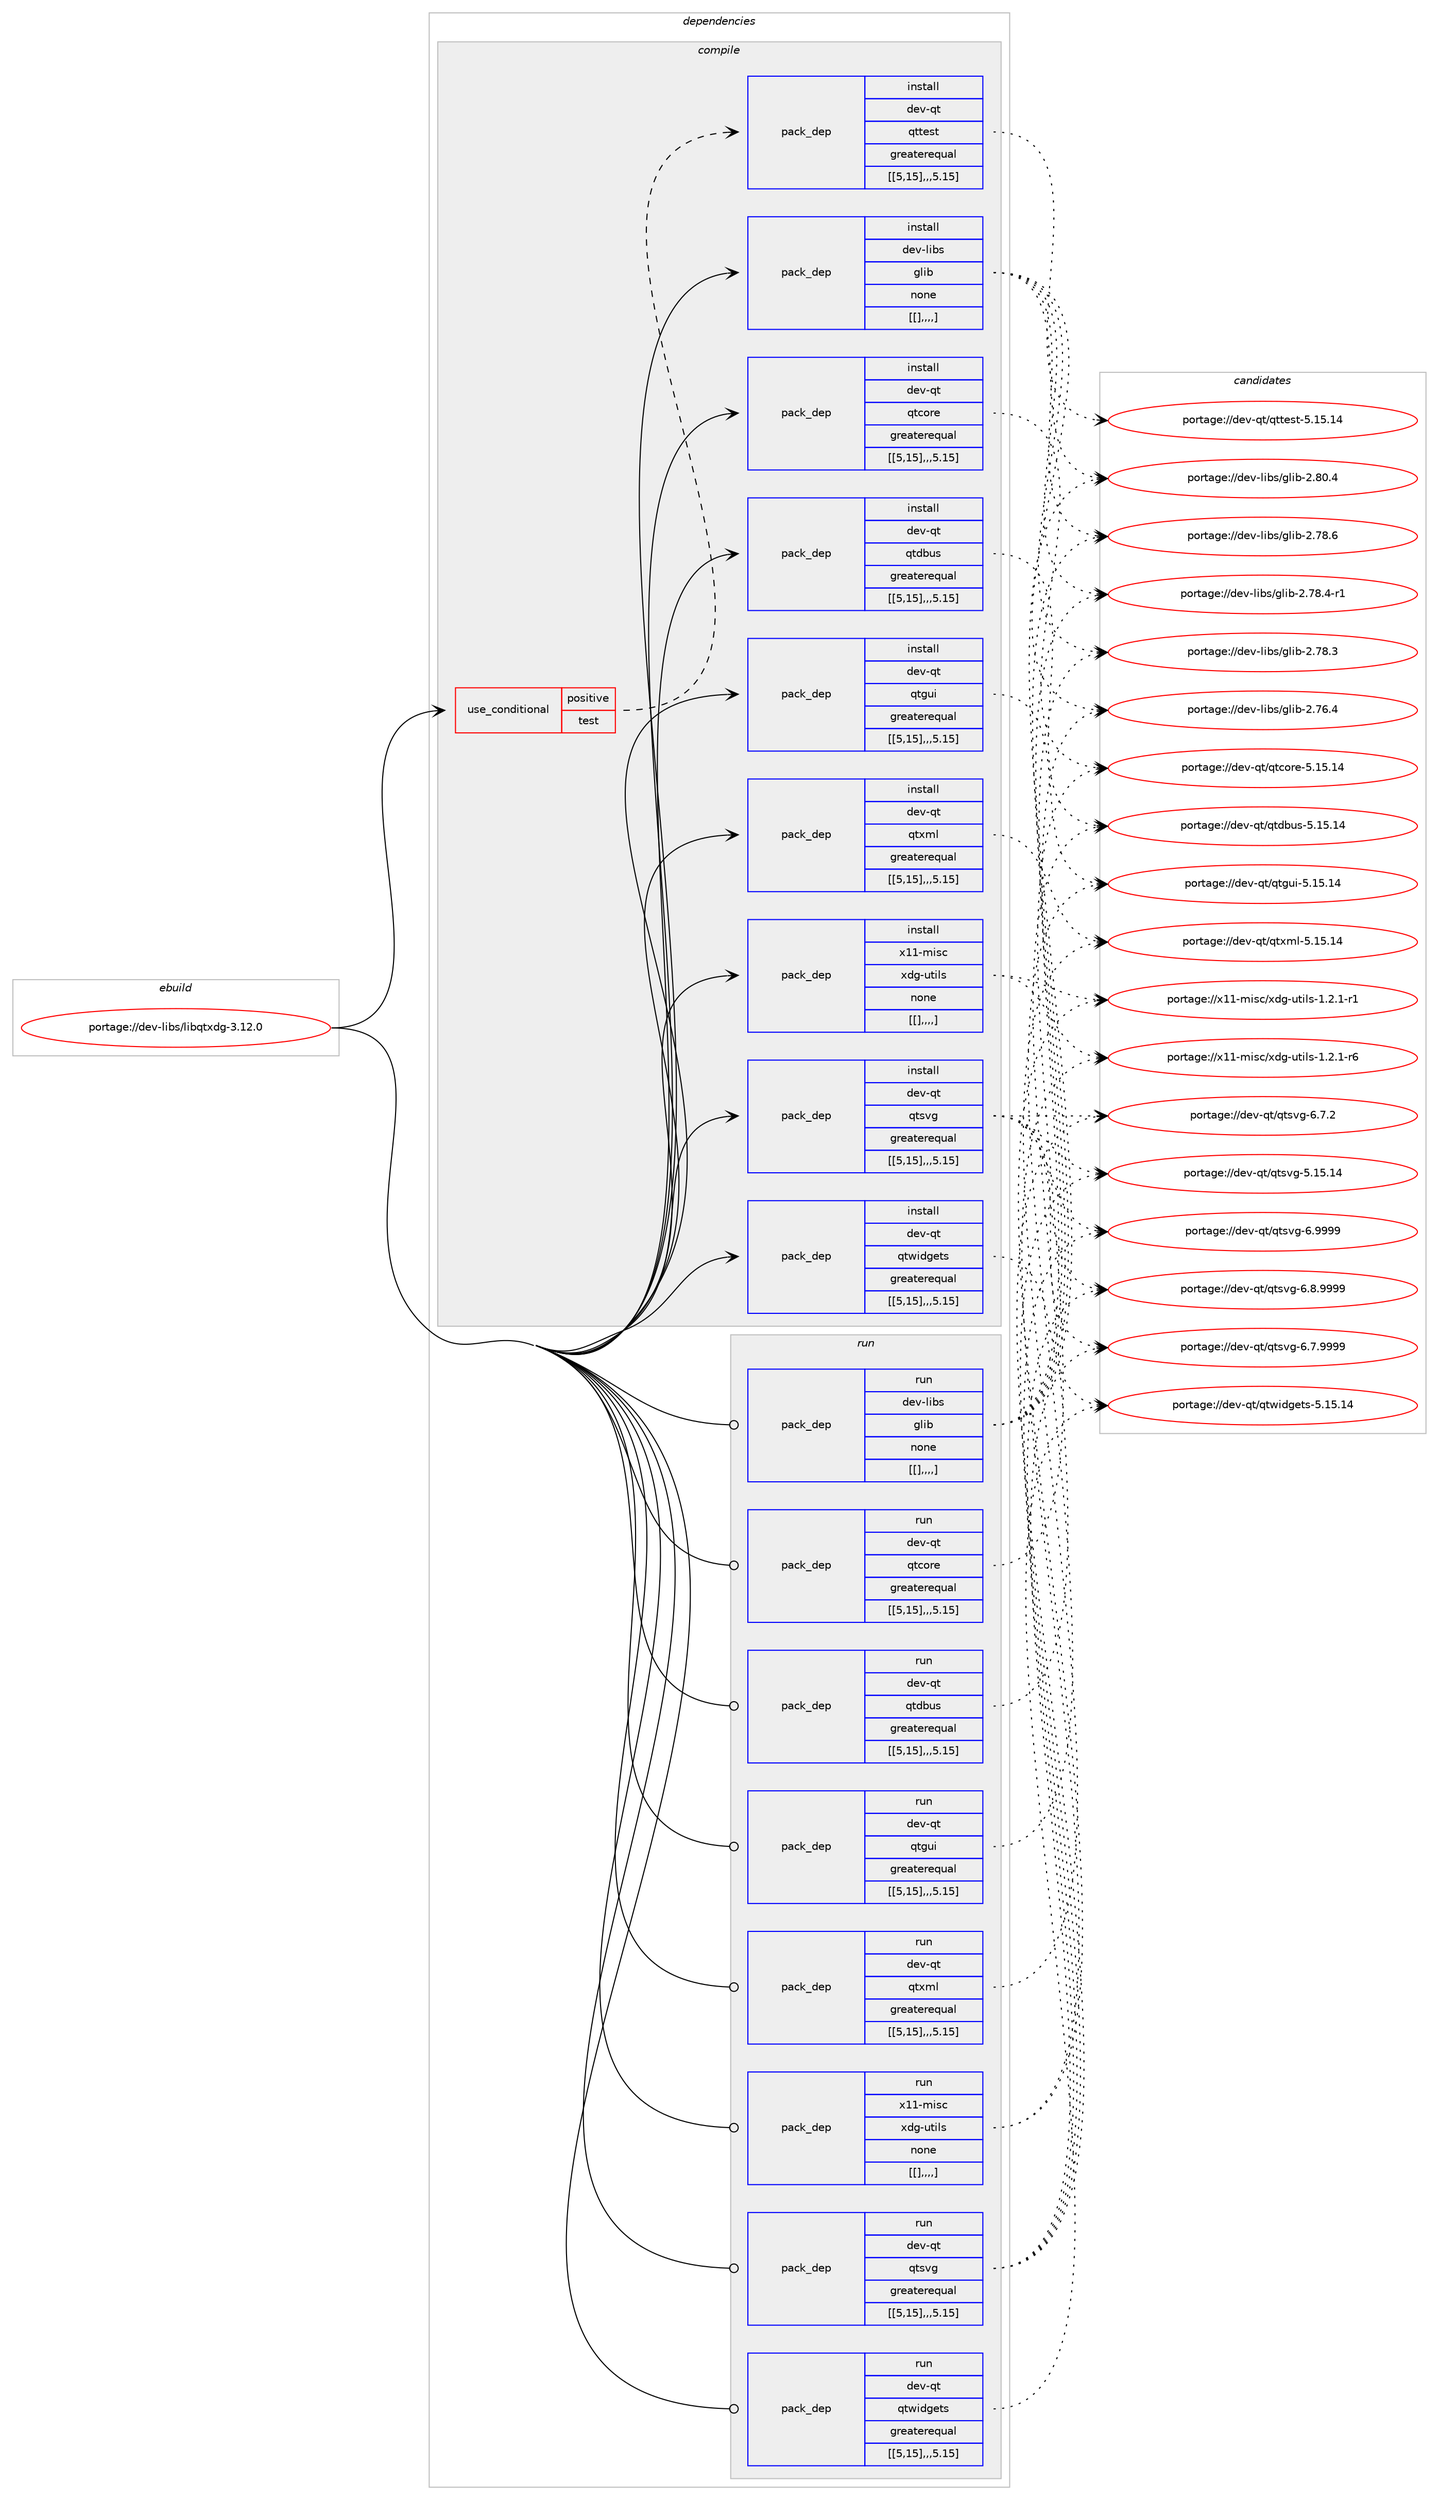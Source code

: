 digraph prolog {

# *************
# Graph options
# *************

newrank=true;
concentrate=true;
compound=true;
graph [rankdir=LR,fontname=Helvetica,fontsize=10,ranksep=1.5];#, ranksep=2.5, nodesep=0.2];
edge  [arrowhead=vee];
node  [fontname=Helvetica,fontsize=10];

# **********
# The ebuild
# **********

subgraph cluster_leftcol {
color=gray;
label=<<i>ebuild</i>>;
id [label="portage://dev-libs/libqtxdg-3.12.0", color=red, width=4, href="../dev-libs/libqtxdg-3.12.0.svg"];
}

# ****************
# The dependencies
# ****************

subgraph cluster_midcol {
color=gray;
label=<<i>dependencies</i>>;
subgraph cluster_compile {
fillcolor="#eeeeee";
style=filled;
label=<<i>compile</i>>;
subgraph cond28003 {
dependency112300 [label=<<TABLE BORDER="0" CELLBORDER="1" CELLSPACING="0" CELLPADDING="4"><TR><TD ROWSPAN="3" CELLPADDING="10">use_conditional</TD></TR><TR><TD>positive</TD></TR><TR><TD>test</TD></TR></TABLE>>, shape=none, color=red];
subgraph pack83137 {
dependency112301 [label=<<TABLE BORDER="0" CELLBORDER="1" CELLSPACING="0" CELLPADDING="4" WIDTH="220"><TR><TD ROWSPAN="6" CELLPADDING="30">pack_dep</TD></TR><TR><TD WIDTH="110">install</TD></TR><TR><TD>dev-qt</TD></TR><TR><TD>qttest</TD></TR><TR><TD>greaterequal</TD></TR><TR><TD>[[5,15],,,5.15]</TD></TR></TABLE>>, shape=none, color=blue];
}
dependency112300:e -> dependency112301:w [weight=20,style="dashed",arrowhead="vee"];
}
id:e -> dependency112300:w [weight=20,style="solid",arrowhead="vee"];
subgraph pack83138 {
dependency112302 [label=<<TABLE BORDER="0" CELLBORDER="1" CELLSPACING="0" CELLPADDING="4" WIDTH="220"><TR><TD ROWSPAN="6" CELLPADDING="30">pack_dep</TD></TR><TR><TD WIDTH="110">install</TD></TR><TR><TD>dev-libs</TD></TR><TR><TD>glib</TD></TR><TR><TD>none</TD></TR><TR><TD>[[],,,,]</TD></TR></TABLE>>, shape=none, color=blue];
}
id:e -> dependency112302:w [weight=20,style="solid",arrowhead="vee"];
subgraph pack83139 {
dependency112303 [label=<<TABLE BORDER="0" CELLBORDER="1" CELLSPACING="0" CELLPADDING="4" WIDTH="220"><TR><TD ROWSPAN="6" CELLPADDING="30">pack_dep</TD></TR><TR><TD WIDTH="110">install</TD></TR><TR><TD>dev-qt</TD></TR><TR><TD>qtcore</TD></TR><TR><TD>greaterequal</TD></TR><TR><TD>[[5,15],,,5.15]</TD></TR></TABLE>>, shape=none, color=blue];
}
id:e -> dependency112303:w [weight=20,style="solid",arrowhead="vee"];
subgraph pack83140 {
dependency112304 [label=<<TABLE BORDER="0" CELLBORDER="1" CELLSPACING="0" CELLPADDING="4" WIDTH="220"><TR><TD ROWSPAN="6" CELLPADDING="30">pack_dep</TD></TR><TR><TD WIDTH="110">install</TD></TR><TR><TD>dev-qt</TD></TR><TR><TD>qtdbus</TD></TR><TR><TD>greaterequal</TD></TR><TR><TD>[[5,15],,,5.15]</TD></TR></TABLE>>, shape=none, color=blue];
}
id:e -> dependency112304:w [weight=20,style="solid",arrowhead="vee"];
subgraph pack83141 {
dependency112305 [label=<<TABLE BORDER="0" CELLBORDER="1" CELLSPACING="0" CELLPADDING="4" WIDTH="220"><TR><TD ROWSPAN="6" CELLPADDING="30">pack_dep</TD></TR><TR><TD WIDTH="110">install</TD></TR><TR><TD>dev-qt</TD></TR><TR><TD>qtgui</TD></TR><TR><TD>greaterequal</TD></TR><TR><TD>[[5,15],,,5.15]</TD></TR></TABLE>>, shape=none, color=blue];
}
id:e -> dependency112305:w [weight=20,style="solid",arrowhead="vee"];
subgraph pack83142 {
dependency112306 [label=<<TABLE BORDER="0" CELLBORDER="1" CELLSPACING="0" CELLPADDING="4" WIDTH="220"><TR><TD ROWSPAN="6" CELLPADDING="30">pack_dep</TD></TR><TR><TD WIDTH="110">install</TD></TR><TR><TD>dev-qt</TD></TR><TR><TD>qtsvg</TD></TR><TR><TD>greaterequal</TD></TR><TR><TD>[[5,15],,,5.15]</TD></TR></TABLE>>, shape=none, color=blue];
}
id:e -> dependency112306:w [weight=20,style="solid",arrowhead="vee"];
subgraph pack83143 {
dependency112307 [label=<<TABLE BORDER="0" CELLBORDER="1" CELLSPACING="0" CELLPADDING="4" WIDTH="220"><TR><TD ROWSPAN="6" CELLPADDING="30">pack_dep</TD></TR><TR><TD WIDTH="110">install</TD></TR><TR><TD>dev-qt</TD></TR><TR><TD>qtwidgets</TD></TR><TR><TD>greaterequal</TD></TR><TR><TD>[[5,15],,,5.15]</TD></TR></TABLE>>, shape=none, color=blue];
}
id:e -> dependency112307:w [weight=20,style="solid",arrowhead="vee"];
subgraph pack83144 {
dependency112308 [label=<<TABLE BORDER="0" CELLBORDER="1" CELLSPACING="0" CELLPADDING="4" WIDTH="220"><TR><TD ROWSPAN="6" CELLPADDING="30">pack_dep</TD></TR><TR><TD WIDTH="110">install</TD></TR><TR><TD>dev-qt</TD></TR><TR><TD>qtxml</TD></TR><TR><TD>greaterequal</TD></TR><TR><TD>[[5,15],,,5.15]</TD></TR></TABLE>>, shape=none, color=blue];
}
id:e -> dependency112308:w [weight=20,style="solid",arrowhead="vee"];
subgraph pack83145 {
dependency112309 [label=<<TABLE BORDER="0" CELLBORDER="1" CELLSPACING="0" CELLPADDING="4" WIDTH="220"><TR><TD ROWSPAN="6" CELLPADDING="30">pack_dep</TD></TR><TR><TD WIDTH="110">install</TD></TR><TR><TD>x11-misc</TD></TR><TR><TD>xdg-utils</TD></TR><TR><TD>none</TD></TR><TR><TD>[[],,,,]</TD></TR></TABLE>>, shape=none, color=blue];
}
id:e -> dependency112309:w [weight=20,style="solid",arrowhead="vee"];
}
subgraph cluster_compileandrun {
fillcolor="#eeeeee";
style=filled;
label=<<i>compile and run</i>>;
}
subgraph cluster_run {
fillcolor="#eeeeee";
style=filled;
label=<<i>run</i>>;
subgraph pack83146 {
dependency112310 [label=<<TABLE BORDER="0" CELLBORDER="1" CELLSPACING="0" CELLPADDING="4" WIDTH="220"><TR><TD ROWSPAN="6" CELLPADDING="30">pack_dep</TD></TR><TR><TD WIDTH="110">run</TD></TR><TR><TD>dev-libs</TD></TR><TR><TD>glib</TD></TR><TR><TD>none</TD></TR><TR><TD>[[],,,,]</TD></TR></TABLE>>, shape=none, color=blue];
}
id:e -> dependency112310:w [weight=20,style="solid",arrowhead="odot"];
subgraph pack83147 {
dependency112311 [label=<<TABLE BORDER="0" CELLBORDER="1" CELLSPACING="0" CELLPADDING="4" WIDTH="220"><TR><TD ROWSPAN="6" CELLPADDING="30">pack_dep</TD></TR><TR><TD WIDTH="110">run</TD></TR><TR><TD>dev-qt</TD></TR><TR><TD>qtcore</TD></TR><TR><TD>greaterequal</TD></TR><TR><TD>[[5,15],,,5.15]</TD></TR></TABLE>>, shape=none, color=blue];
}
id:e -> dependency112311:w [weight=20,style="solid",arrowhead="odot"];
subgraph pack83148 {
dependency112312 [label=<<TABLE BORDER="0" CELLBORDER="1" CELLSPACING="0" CELLPADDING="4" WIDTH="220"><TR><TD ROWSPAN="6" CELLPADDING="30">pack_dep</TD></TR><TR><TD WIDTH="110">run</TD></TR><TR><TD>dev-qt</TD></TR><TR><TD>qtdbus</TD></TR><TR><TD>greaterequal</TD></TR><TR><TD>[[5,15],,,5.15]</TD></TR></TABLE>>, shape=none, color=blue];
}
id:e -> dependency112312:w [weight=20,style="solid",arrowhead="odot"];
subgraph pack83149 {
dependency112313 [label=<<TABLE BORDER="0" CELLBORDER="1" CELLSPACING="0" CELLPADDING="4" WIDTH="220"><TR><TD ROWSPAN="6" CELLPADDING="30">pack_dep</TD></TR><TR><TD WIDTH="110">run</TD></TR><TR><TD>dev-qt</TD></TR><TR><TD>qtgui</TD></TR><TR><TD>greaterequal</TD></TR><TR><TD>[[5,15],,,5.15]</TD></TR></TABLE>>, shape=none, color=blue];
}
id:e -> dependency112313:w [weight=20,style="solid",arrowhead="odot"];
subgraph pack83150 {
dependency112314 [label=<<TABLE BORDER="0" CELLBORDER="1" CELLSPACING="0" CELLPADDING="4" WIDTH="220"><TR><TD ROWSPAN="6" CELLPADDING="30">pack_dep</TD></TR><TR><TD WIDTH="110">run</TD></TR><TR><TD>dev-qt</TD></TR><TR><TD>qtsvg</TD></TR><TR><TD>greaterequal</TD></TR><TR><TD>[[5,15],,,5.15]</TD></TR></TABLE>>, shape=none, color=blue];
}
id:e -> dependency112314:w [weight=20,style="solid",arrowhead="odot"];
subgraph pack83151 {
dependency112315 [label=<<TABLE BORDER="0" CELLBORDER="1" CELLSPACING="0" CELLPADDING="4" WIDTH="220"><TR><TD ROWSPAN="6" CELLPADDING="30">pack_dep</TD></TR><TR><TD WIDTH="110">run</TD></TR><TR><TD>dev-qt</TD></TR><TR><TD>qtwidgets</TD></TR><TR><TD>greaterequal</TD></TR><TR><TD>[[5,15],,,5.15]</TD></TR></TABLE>>, shape=none, color=blue];
}
id:e -> dependency112315:w [weight=20,style="solid",arrowhead="odot"];
subgraph pack83152 {
dependency112316 [label=<<TABLE BORDER="0" CELLBORDER="1" CELLSPACING="0" CELLPADDING="4" WIDTH="220"><TR><TD ROWSPAN="6" CELLPADDING="30">pack_dep</TD></TR><TR><TD WIDTH="110">run</TD></TR><TR><TD>dev-qt</TD></TR><TR><TD>qtxml</TD></TR><TR><TD>greaterequal</TD></TR><TR><TD>[[5,15],,,5.15]</TD></TR></TABLE>>, shape=none, color=blue];
}
id:e -> dependency112316:w [weight=20,style="solid",arrowhead="odot"];
subgraph pack83153 {
dependency112317 [label=<<TABLE BORDER="0" CELLBORDER="1" CELLSPACING="0" CELLPADDING="4" WIDTH="220"><TR><TD ROWSPAN="6" CELLPADDING="30">pack_dep</TD></TR><TR><TD WIDTH="110">run</TD></TR><TR><TD>x11-misc</TD></TR><TR><TD>xdg-utils</TD></TR><TR><TD>none</TD></TR><TR><TD>[[],,,,]</TD></TR></TABLE>>, shape=none, color=blue];
}
id:e -> dependency112317:w [weight=20,style="solid",arrowhead="odot"];
}
}

# **************
# The candidates
# **************

subgraph cluster_choices {
rank=same;
color=gray;
label=<<i>candidates</i>>;

subgraph choice83137 {
color=black;
nodesep=1;
choice10010111845113116471131161161011151164553464953464952 [label="portage://dev-qt/qttest-5.15.14", color=red, width=4,href="../dev-qt/qttest-5.15.14.svg"];
dependency112301:e -> choice10010111845113116471131161161011151164553464953464952:w [style=dotted,weight="100"];
}
subgraph choice83138 {
color=black;
nodesep=1;
choice1001011184510810598115471031081059845504656484652 [label="portage://dev-libs/glib-2.80.4", color=red, width=4,href="../dev-libs/glib-2.80.4.svg"];
choice1001011184510810598115471031081059845504655564654 [label="portage://dev-libs/glib-2.78.6", color=red, width=4,href="../dev-libs/glib-2.78.6.svg"];
choice10010111845108105981154710310810598455046555646524511449 [label="portage://dev-libs/glib-2.78.4-r1", color=red, width=4,href="../dev-libs/glib-2.78.4-r1.svg"];
choice1001011184510810598115471031081059845504655564651 [label="portage://dev-libs/glib-2.78.3", color=red, width=4,href="../dev-libs/glib-2.78.3.svg"];
choice1001011184510810598115471031081059845504655544652 [label="portage://dev-libs/glib-2.76.4", color=red, width=4,href="../dev-libs/glib-2.76.4.svg"];
dependency112302:e -> choice1001011184510810598115471031081059845504656484652:w [style=dotted,weight="100"];
dependency112302:e -> choice1001011184510810598115471031081059845504655564654:w [style=dotted,weight="100"];
dependency112302:e -> choice10010111845108105981154710310810598455046555646524511449:w [style=dotted,weight="100"];
dependency112302:e -> choice1001011184510810598115471031081059845504655564651:w [style=dotted,weight="100"];
dependency112302:e -> choice1001011184510810598115471031081059845504655544652:w [style=dotted,weight="100"];
}
subgraph choice83139 {
color=black;
nodesep=1;
choice1001011184511311647113116991111141014553464953464952 [label="portage://dev-qt/qtcore-5.15.14", color=red, width=4,href="../dev-qt/qtcore-5.15.14.svg"];
dependency112303:e -> choice1001011184511311647113116991111141014553464953464952:w [style=dotted,weight="100"];
}
subgraph choice83140 {
color=black;
nodesep=1;
choice1001011184511311647113116100981171154553464953464952 [label="portage://dev-qt/qtdbus-5.15.14", color=red, width=4,href="../dev-qt/qtdbus-5.15.14.svg"];
dependency112304:e -> choice1001011184511311647113116100981171154553464953464952:w [style=dotted,weight="100"];
}
subgraph choice83141 {
color=black;
nodesep=1;
choice10010111845113116471131161031171054553464953464952 [label="portage://dev-qt/qtgui-5.15.14", color=red, width=4,href="../dev-qt/qtgui-5.15.14.svg"];
dependency112305:e -> choice10010111845113116471131161031171054553464953464952:w [style=dotted,weight="100"];
}
subgraph choice83142 {
color=black;
nodesep=1;
choice100101118451131164711311611511810345544657575757 [label="portage://dev-qt/qtsvg-6.9999", color=red, width=4,href="../dev-qt/qtsvg-6.9999.svg"];
choice1001011184511311647113116115118103455446564657575757 [label="portage://dev-qt/qtsvg-6.8.9999", color=red, width=4,href="../dev-qt/qtsvg-6.8.9999.svg"];
choice1001011184511311647113116115118103455446554657575757 [label="portage://dev-qt/qtsvg-6.7.9999", color=red, width=4,href="../dev-qt/qtsvg-6.7.9999.svg"];
choice1001011184511311647113116115118103455446554650 [label="portage://dev-qt/qtsvg-6.7.2", color=red, width=4,href="../dev-qt/qtsvg-6.7.2.svg"];
choice10010111845113116471131161151181034553464953464952 [label="portage://dev-qt/qtsvg-5.15.14", color=red, width=4,href="../dev-qt/qtsvg-5.15.14.svg"];
dependency112306:e -> choice100101118451131164711311611511810345544657575757:w [style=dotted,weight="100"];
dependency112306:e -> choice1001011184511311647113116115118103455446564657575757:w [style=dotted,weight="100"];
dependency112306:e -> choice1001011184511311647113116115118103455446554657575757:w [style=dotted,weight="100"];
dependency112306:e -> choice1001011184511311647113116115118103455446554650:w [style=dotted,weight="100"];
dependency112306:e -> choice10010111845113116471131161151181034553464953464952:w [style=dotted,weight="100"];
}
subgraph choice83143 {
color=black;
nodesep=1;
choice10010111845113116471131161191051001031011161154553464953464952 [label="portage://dev-qt/qtwidgets-5.15.14", color=red, width=4,href="../dev-qt/qtwidgets-5.15.14.svg"];
dependency112307:e -> choice10010111845113116471131161191051001031011161154553464953464952:w [style=dotted,weight="100"];
}
subgraph choice83144 {
color=black;
nodesep=1;
choice10010111845113116471131161201091084553464953464952 [label="portage://dev-qt/qtxml-5.15.14", color=red, width=4,href="../dev-qt/qtxml-5.15.14.svg"];
dependency112308:e -> choice10010111845113116471131161201091084553464953464952:w [style=dotted,weight="100"];
}
subgraph choice83145 {
color=black;
nodesep=1;
choice1204949451091051159947120100103451171161051081154549465046494511454 [label="portage://x11-misc/xdg-utils-1.2.1-r6", color=red, width=4,href="../x11-misc/xdg-utils-1.2.1-r6.svg"];
choice1204949451091051159947120100103451171161051081154549465046494511449 [label="portage://x11-misc/xdg-utils-1.2.1-r1", color=red, width=4,href="../x11-misc/xdg-utils-1.2.1-r1.svg"];
dependency112309:e -> choice1204949451091051159947120100103451171161051081154549465046494511454:w [style=dotted,weight="100"];
dependency112309:e -> choice1204949451091051159947120100103451171161051081154549465046494511449:w [style=dotted,weight="100"];
}
subgraph choice83146 {
color=black;
nodesep=1;
choice1001011184510810598115471031081059845504656484652 [label="portage://dev-libs/glib-2.80.4", color=red, width=4,href="../dev-libs/glib-2.80.4.svg"];
choice1001011184510810598115471031081059845504655564654 [label="portage://dev-libs/glib-2.78.6", color=red, width=4,href="../dev-libs/glib-2.78.6.svg"];
choice10010111845108105981154710310810598455046555646524511449 [label="portage://dev-libs/glib-2.78.4-r1", color=red, width=4,href="../dev-libs/glib-2.78.4-r1.svg"];
choice1001011184510810598115471031081059845504655564651 [label="portage://dev-libs/glib-2.78.3", color=red, width=4,href="../dev-libs/glib-2.78.3.svg"];
choice1001011184510810598115471031081059845504655544652 [label="portage://dev-libs/glib-2.76.4", color=red, width=4,href="../dev-libs/glib-2.76.4.svg"];
dependency112310:e -> choice1001011184510810598115471031081059845504656484652:w [style=dotted,weight="100"];
dependency112310:e -> choice1001011184510810598115471031081059845504655564654:w [style=dotted,weight="100"];
dependency112310:e -> choice10010111845108105981154710310810598455046555646524511449:w [style=dotted,weight="100"];
dependency112310:e -> choice1001011184510810598115471031081059845504655564651:w [style=dotted,weight="100"];
dependency112310:e -> choice1001011184510810598115471031081059845504655544652:w [style=dotted,weight="100"];
}
subgraph choice83147 {
color=black;
nodesep=1;
choice1001011184511311647113116991111141014553464953464952 [label="portage://dev-qt/qtcore-5.15.14", color=red, width=4,href="../dev-qt/qtcore-5.15.14.svg"];
dependency112311:e -> choice1001011184511311647113116991111141014553464953464952:w [style=dotted,weight="100"];
}
subgraph choice83148 {
color=black;
nodesep=1;
choice1001011184511311647113116100981171154553464953464952 [label="portage://dev-qt/qtdbus-5.15.14", color=red, width=4,href="../dev-qt/qtdbus-5.15.14.svg"];
dependency112312:e -> choice1001011184511311647113116100981171154553464953464952:w [style=dotted,weight="100"];
}
subgraph choice83149 {
color=black;
nodesep=1;
choice10010111845113116471131161031171054553464953464952 [label="portage://dev-qt/qtgui-5.15.14", color=red, width=4,href="../dev-qt/qtgui-5.15.14.svg"];
dependency112313:e -> choice10010111845113116471131161031171054553464953464952:w [style=dotted,weight="100"];
}
subgraph choice83150 {
color=black;
nodesep=1;
choice100101118451131164711311611511810345544657575757 [label="portage://dev-qt/qtsvg-6.9999", color=red, width=4,href="../dev-qt/qtsvg-6.9999.svg"];
choice1001011184511311647113116115118103455446564657575757 [label="portage://dev-qt/qtsvg-6.8.9999", color=red, width=4,href="../dev-qt/qtsvg-6.8.9999.svg"];
choice1001011184511311647113116115118103455446554657575757 [label="portage://dev-qt/qtsvg-6.7.9999", color=red, width=4,href="../dev-qt/qtsvg-6.7.9999.svg"];
choice1001011184511311647113116115118103455446554650 [label="portage://dev-qt/qtsvg-6.7.2", color=red, width=4,href="../dev-qt/qtsvg-6.7.2.svg"];
choice10010111845113116471131161151181034553464953464952 [label="portage://dev-qt/qtsvg-5.15.14", color=red, width=4,href="../dev-qt/qtsvg-5.15.14.svg"];
dependency112314:e -> choice100101118451131164711311611511810345544657575757:w [style=dotted,weight="100"];
dependency112314:e -> choice1001011184511311647113116115118103455446564657575757:w [style=dotted,weight="100"];
dependency112314:e -> choice1001011184511311647113116115118103455446554657575757:w [style=dotted,weight="100"];
dependency112314:e -> choice1001011184511311647113116115118103455446554650:w [style=dotted,weight="100"];
dependency112314:e -> choice10010111845113116471131161151181034553464953464952:w [style=dotted,weight="100"];
}
subgraph choice83151 {
color=black;
nodesep=1;
choice10010111845113116471131161191051001031011161154553464953464952 [label="portage://dev-qt/qtwidgets-5.15.14", color=red, width=4,href="../dev-qt/qtwidgets-5.15.14.svg"];
dependency112315:e -> choice10010111845113116471131161191051001031011161154553464953464952:w [style=dotted,weight="100"];
}
subgraph choice83152 {
color=black;
nodesep=1;
choice10010111845113116471131161201091084553464953464952 [label="portage://dev-qt/qtxml-5.15.14", color=red, width=4,href="../dev-qt/qtxml-5.15.14.svg"];
dependency112316:e -> choice10010111845113116471131161201091084553464953464952:w [style=dotted,weight="100"];
}
subgraph choice83153 {
color=black;
nodesep=1;
choice1204949451091051159947120100103451171161051081154549465046494511454 [label="portage://x11-misc/xdg-utils-1.2.1-r6", color=red, width=4,href="../x11-misc/xdg-utils-1.2.1-r6.svg"];
choice1204949451091051159947120100103451171161051081154549465046494511449 [label="portage://x11-misc/xdg-utils-1.2.1-r1", color=red, width=4,href="../x11-misc/xdg-utils-1.2.1-r1.svg"];
dependency112317:e -> choice1204949451091051159947120100103451171161051081154549465046494511454:w [style=dotted,weight="100"];
dependency112317:e -> choice1204949451091051159947120100103451171161051081154549465046494511449:w [style=dotted,weight="100"];
}
}

}
